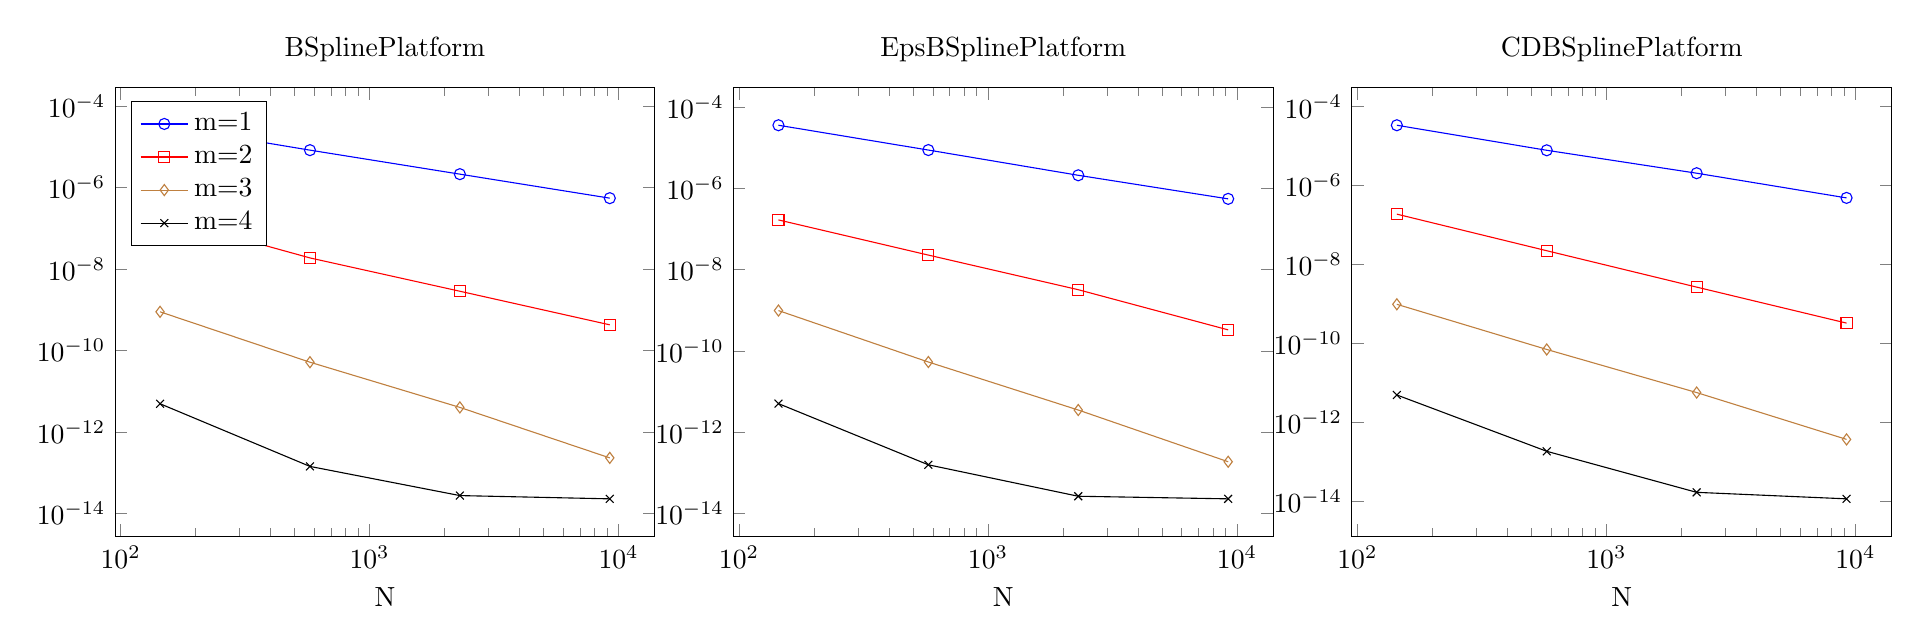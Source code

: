 \begin{tikzpicture}
\begin{groupplot}[ymin={0}, group style={group size={3 by 1}}]
    \nextgroupplot[xmode={log}, ymode={log}, xlabel={N}, legend pos={north west}, title={BSplinePlatform}]
    \addplot[color={blue}, mark={o}, mark options={solid}]
        table[row sep={\\}]
        {
            \\
            144.0  3.341e-5  \\
            576.0  8.185e-6  \\
            2304.0  2.108e-6  \\
            9216.0  5.429e-7  \\
        }
        ;
    \addlegendentry {m=1}
    \addplot[color={red}, mark={square}, mark options={solid}]
        table[row sep={\\}]
        {
            \\
            144.0  1.928e-7  \\
            576.0  1.856e-8  \\
            2304.0  2.826e-9  \\
            9216.0  4.237e-10  \\
        }
        ;
    \addlegendentry {m=2}
    \addplot[color={brown}, mark={diamond}, mark options={solid}]
        table[row sep={\\}]
        {
            \\
            144.0  8.837e-10  \\
            576.0  5.129e-11  \\
            2304.0  3.989e-12  \\
            9216.0  2.3e-13  \\
        }
        ;
    \addlegendentry {m=3}
    \addplot[color={black}, mark={x}, mark options={solid}]
        table[row sep={\\}]
        {
            \\
            144.0  4.903e-12  \\
            576.0  1.422e-13  \\
            2304.0  2.738e-14  \\
            9216.0  2.277e-14  \\
        }
        ;
    \addlegendentry {m=4}
    \nextgroupplot[xmode={log}, ymode={log}, xlabel={N}, legend pos={north west}, title={EpsBSplinePlatform}]
    \addplot[color={blue}, mark={o}, mark options={solid}]
        table[row sep={\\}]
        {
            \\
            144.0  3.583e-5  \\
            576.0  8.778e-6  \\
            2304.0  2.099e-6  \\
            9216.0  5.512e-7  \\
        }
        ;
    \addplot[color={red}, mark={square}, mark options={solid}]
        table[row sep={\\}]
        {
            \\
            144.0  1.671e-7  \\
            576.0  2.276e-8  \\
            2304.0  3.198e-9  \\
            9216.0  3.278e-10  \\
        }
        ;
    \addplot[color={brown}, mark={diamond}, mark options={solid}]
        table[row sep={\\}]
        {
            \\
            144.0  9.798e-10  \\
            576.0  5.302e-11  \\
            2304.0  3.487e-12  \\
            9216.0  1.858e-13  \\
        }
        ;
    \addplot[color={black}, mark={x}, mark options={solid}]
        table[row sep={\\}]
        {
            \\
            144.0  5.016e-12  \\
            576.0  1.561e-13  \\
            2304.0  2.626e-14  \\
            9216.0  2.267e-14  \\
        }
        ;
    \nextgroupplot[xmode={log}, ymode={log}, xlabel={N}, legend pos={north west}, title={CDBSplinePlatform}]
    \addplot[color={blue}, mark={o}, mark options={solid}]
        table[row sep={\\}]
        {
            \\
            144.0  3.404e-5  \\
            576.0  7.895e-6  \\
            2304.0  2.071e-6  \\
            9216.0  4.901e-7  \\
        }
        ;
    \addplot[color={red}, mark={square}, mark options={solid}]
        table[row sep={\\}]
        {
            \\
            144.0  1.9e-7  \\
            576.0  2.245e-8  \\
            2304.0  2.686e-9  \\
            9216.0  3.286e-10  \\
        }
        ;
    \addplot[color={brown}, mark={diamond}, mark options={solid}]
        table[row sep={\\}]
        {
            \\
            144.0  9.849e-10  \\
            576.0  7.061e-11  \\
            2304.0  5.706e-12  \\
            9216.0  3.709e-13  \\
        }
        ;
    \addplot[color={black}, mark={x}, mark options={solid}]
        table[row sep={\\}]
        {
            \\
            144.0  4.956e-12  \\
            576.0  1.852e-13  \\
            2304.0  1.687e-14  \\
            9216.0  1.154e-14  \\
        }
        ;
\end{groupplot}
\end{tikzpicture}
